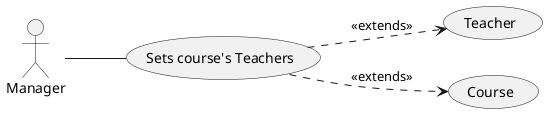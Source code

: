 @startuml
'https://plantuml.com/use-case-diagram

left to right direction
actor Manager



Manager -- (Sets course's Teachers)
(Sets course's Teachers) ..> (Teacher) : <<extends>>
(Sets course's Teachers) ..> (Course) : <<extends>>




@enduml
